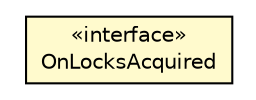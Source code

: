 #!/usr/local/bin/dot
#
# Class diagram 
# Generated by UMLGraph version R5_6-24-gf6e263 (http://www.umlgraph.org/)
#

digraph G {
	edge [fontname="Helvetica",fontsize=10,labelfontname="Helvetica",labelfontsize=10];
	node [fontname="Helvetica",fontsize=10,shape=plaintext];
	nodesep=0.25;
	ranksep=0.5;
	// com.orientechnologies.orient.server.distributed.impl.lock.OnLocksAcquired
	c7940648 [label=<<table title="com.orientechnologies.orient.server.distributed.impl.lock.OnLocksAcquired" border="0" cellborder="1" cellspacing="0" cellpadding="2" port="p" bgcolor="lemonChiffon" href="./OnLocksAcquired.html">
		<tr><td><table border="0" cellspacing="0" cellpadding="1">
<tr><td align="center" balign="center"> &#171;interface&#187; </td></tr>
<tr><td align="center" balign="center"> OnLocksAcquired </td></tr>
		</table></td></tr>
		</table>>, URL="./OnLocksAcquired.html", fontname="Helvetica", fontcolor="black", fontsize=10.0];
}

